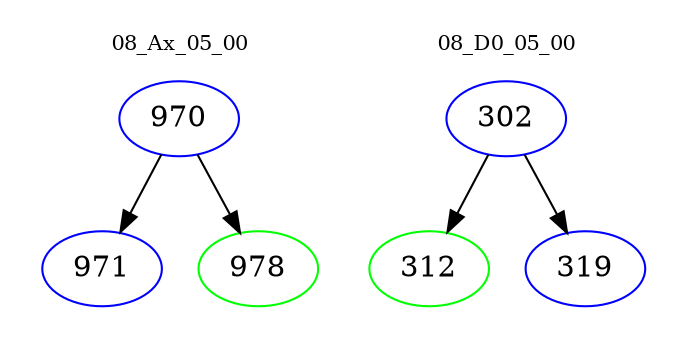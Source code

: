 digraph{
subgraph cluster_0 {
color = white
label = "08_Ax_05_00";
fontsize=10;
T0_970 [label="970", color="blue"]
T0_970 -> T0_971 [color="black"]
T0_971 [label="971", color="blue"]
T0_970 -> T0_978 [color="black"]
T0_978 [label="978", color="green"]
}
subgraph cluster_1 {
color = white
label = "08_D0_05_00";
fontsize=10;
T1_302 [label="302", color="blue"]
T1_302 -> T1_312 [color="black"]
T1_312 [label="312", color="green"]
T1_302 -> T1_319 [color="black"]
T1_319 [label="319", color="blue"]
}
}
